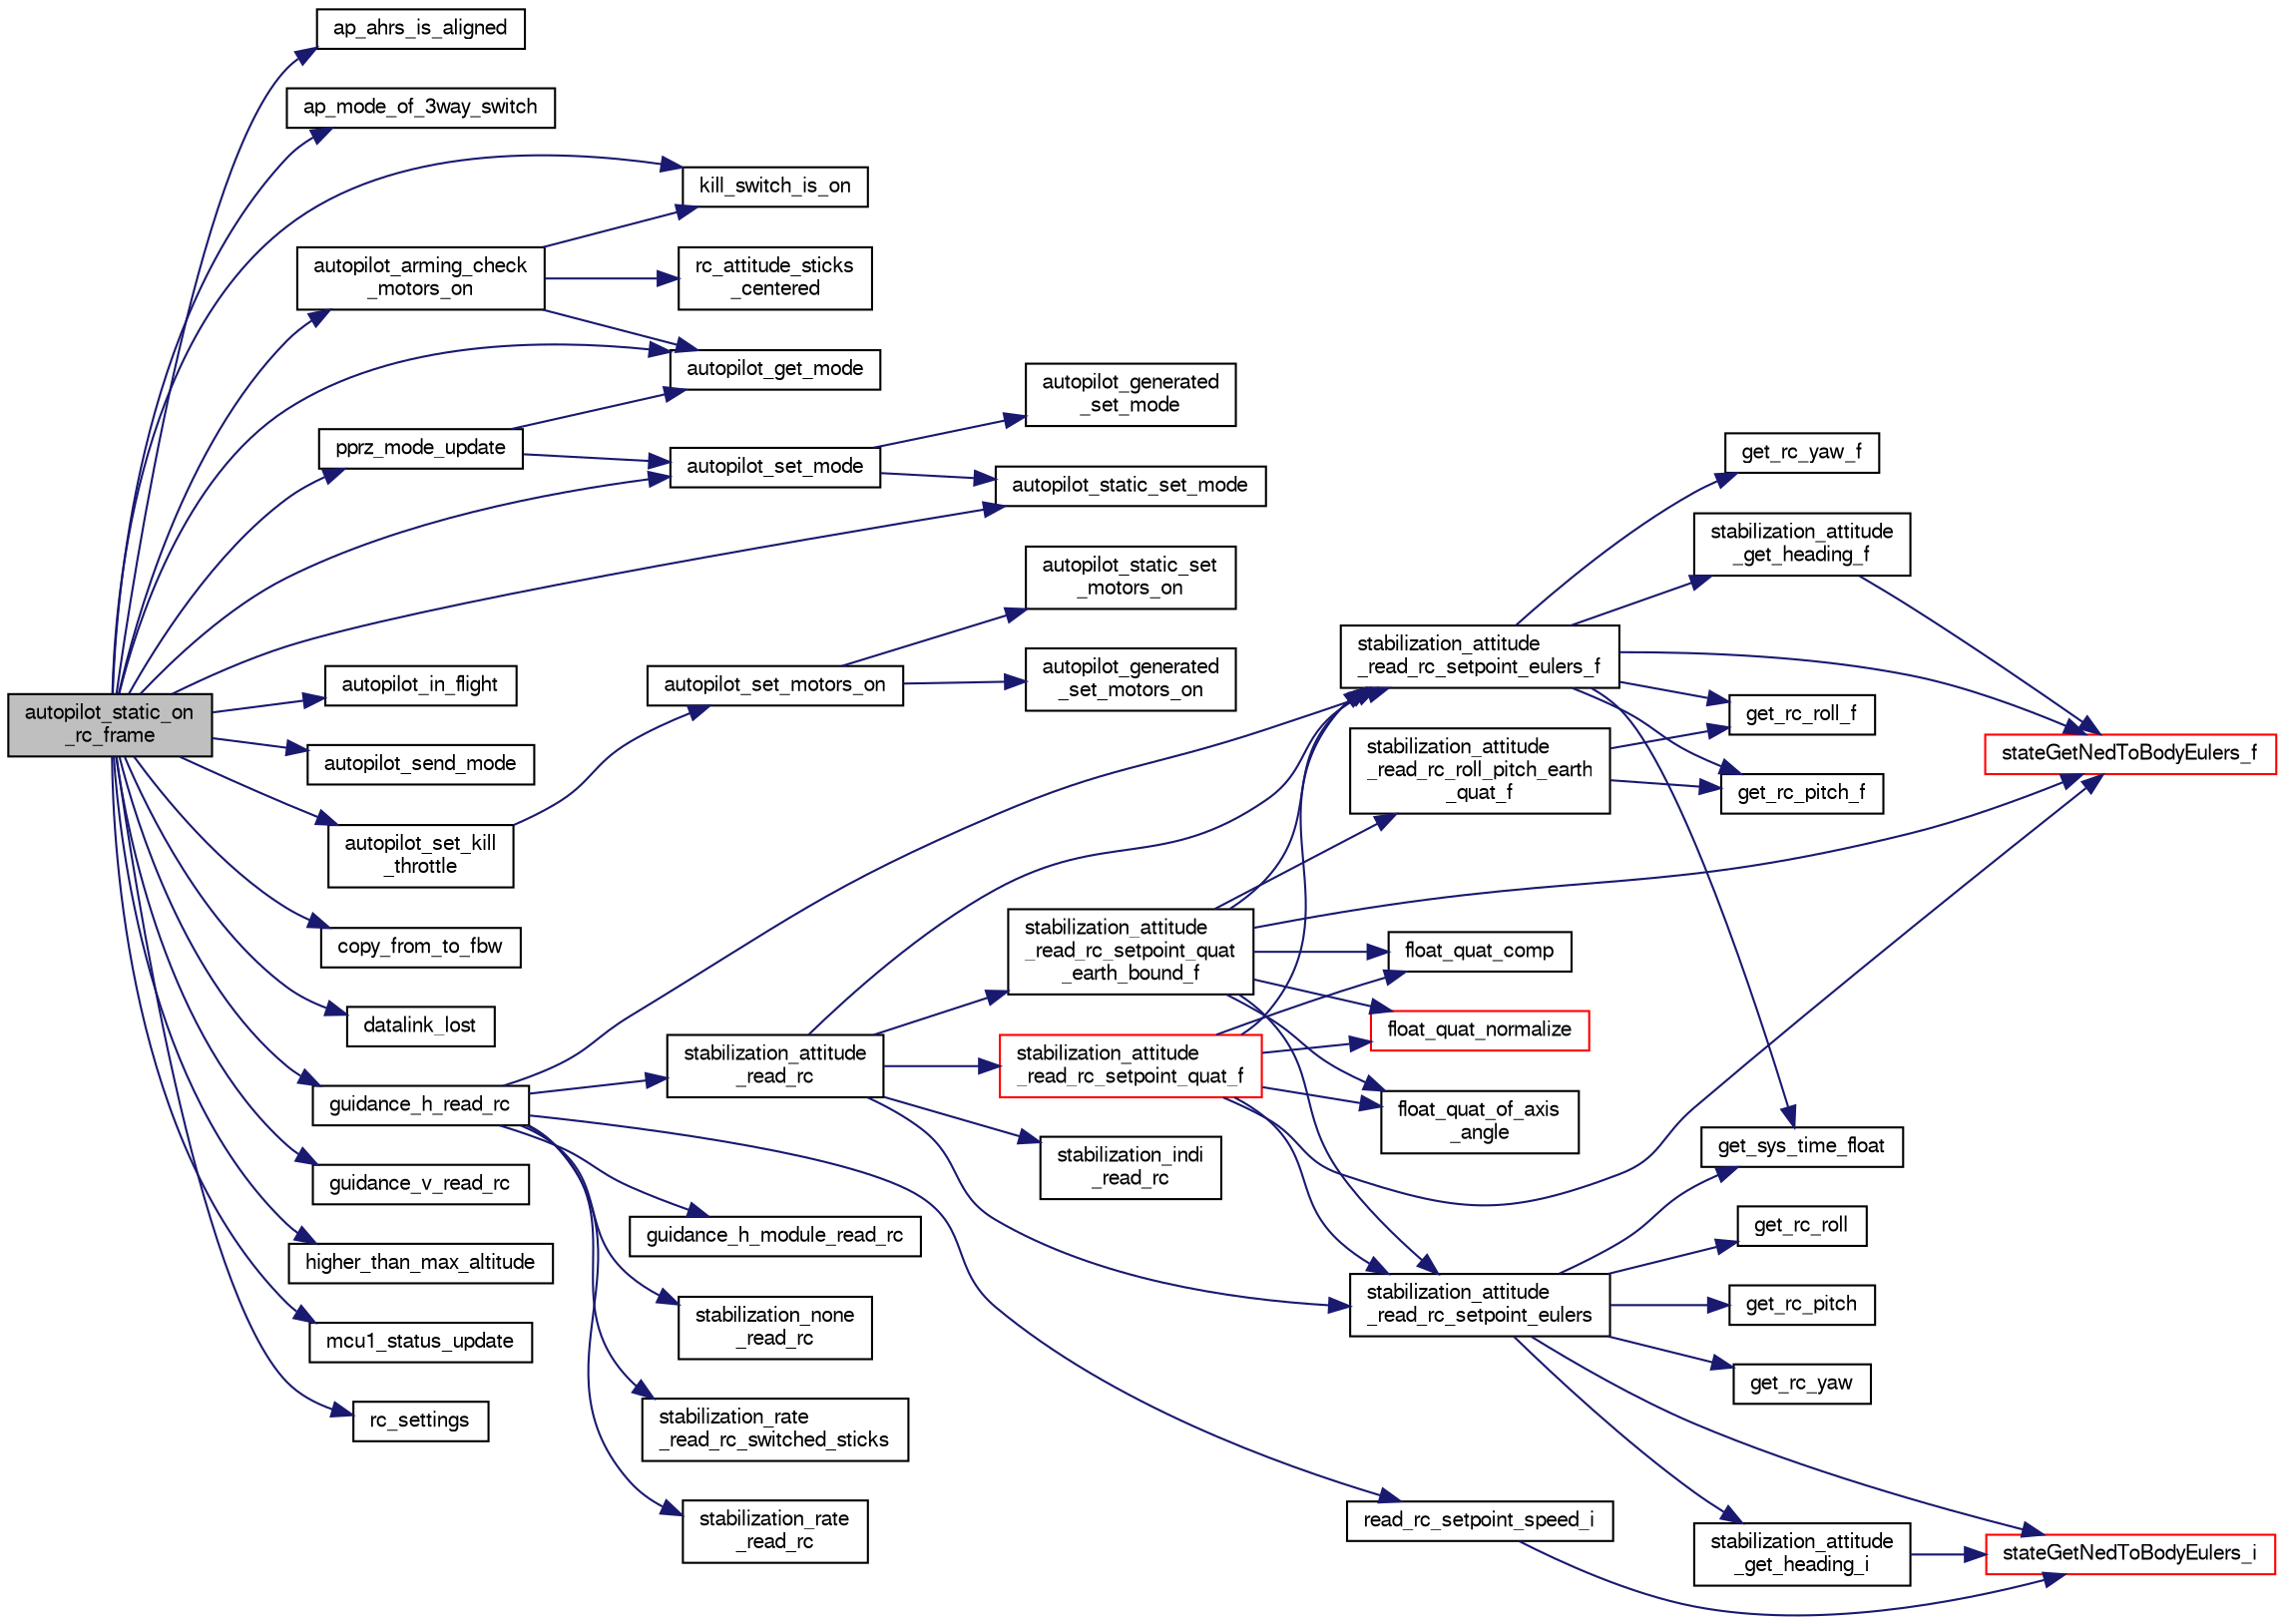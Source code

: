 digraph "autopilot_static_on_rc_frame"
{
  edge [fontname="FreeSans",fontsize="10",labelfontname="FreeSans",labelfontsize="10"];
  node [fontname="FreeSans",fontsize="10",shape=record];
  rankdir="LR";
  Node1 [label="autopilot_static_on\l_rc_frame",height=0.2,width=0.4,color="black", fillcolor="grey75", style="filled", fontcolor="black"];
  Node1 -> Node2 [color="midnightblue",fontsize="10",style="solid",fontname="FreeSans"];
  Node2 [label="ap_ahrs_is_aligned",height=0.2,width=0.4,color="black", fillcolor="white", style="filled",URL="$rotorcraft_2autopilot__utils_8c.html#af72725922c8f82a4bfa00f945376cede",tooltip="Display descent speed in failsafe mode if needed. "];
  Node1 -> Node3 [color="midnightblue",fontsize="10",style="solid",fontname="FreeSans"];
  Node3 [label="ap_mode_of_3way_switch",height=0.2,width=0.4,color="black", fillcolor="white", style="filled",URL="$rotorcraft_2autopilot__utils_8c.html#a9b0eea7b5b6451e8d115975b3391c50f",tooltip="get autopilot mode as set by RADIO_MODE 3-way switch "];
  Node1 -> Node4 [color="midnightblue",fontsize="10",style="solid",fontname="FreeSans"];
  Node4 [label="autopilot_arming_check\l_motors_on",height=0.2,width=0.4,color="black", fillcolor="white", style="filled",URL="$autopilot__arming__switch_8h.html#abbbe9ccad851ff6d7ef88e298059b6ce",tooltip="State machine to check if motors should be turned ON or OFF using the kill switch. "];
  Node4 -> Node5 [color="midnightblue",fontsize="10",style="solid",fontname="FreeSans"];
  Node5 [label="kill_switch_is_on",height=0.2,width=0.4,color="black", fillcolor="white", style="filled",URL="$rotorcraft_2autopilot__rc__helpers_8h.html#ac0cad24ec4c286be4262417eb5823094"];
  Node4 -> Node6 [color="midnightblue",fontsize="10",style="solid",fontname="FreeSans"];
  Node6 [label="autopilot_get_mode",height=0.2,width=0.4,color="black", fillcolor="white", style="filled",URL="$autopilot_8c.html#a23af2ac2d4bcb9b71c869a409de61cc4",tooltip="get autopilot mode "];
  Node4 -> Node7 [color="midnightblue",fontsize="10",style="solid",fontname="FreeSans"];
  Node7 [label="rc_attitude_sticks\l_centered",height=0.2,width=0.4,color="black", fillcolor="white", style="filled",URL="$rotorcraft_2autopilot__rc__helpers_8h.html#ac2cf19a78374dab9e758348111b20c94",tooltip="Convenience macro for 3way switch. "];
  Node1 -> Node6 [color="midnightblue",fontsize="10",style="solid",fontname="FreeSans"];
  Node1 -> Node8 [color="midnightblue",fontsize="10",style="solid",fontname="FreeSans"];
  Node8 [label="autopilot_in_flight",height=0.2,width=0.4,color="black", fillcolor="white", style="filled",URL="$autopilot_8c.html#aa0968d46fbee148348a7e062afac69a6",tooltip="get in_flight flag "];
  Node1 -> Node9 [color="midnightblue",fontsize="10",style="solid",fontname="FreeSans"];
  Node9 [label="autopilot_send_mode",height=0.2,width=0.4,color="black", fillcolor="white", style="filled",URL="$autopilot_8c.html#a1c3d19dfa21f8e97526cb4d4b9ed5897",tooltip="send autopilot mode actual implementation is firmware dependent "];
  Node1 -> Node10 [color="midnightblue",fontsize="10",style="solid",fontname="FreeSans"];
  Node10 [label="autopilot_set_kill\l_throttle",height=0.2,width=0.4,color="black", fillcolor="white", style="filled",URL="$autopilot_8c.html#ab83712cb24bab637f3f254d4a96ada1e",tooltip="set kill throttle "];
  Node10 -> Node11 [color="midnightblue",fontsize="10",style="solid",fontname="FreeSans"];
  Node11 [label="autopilot_set_motors_on",height=0.2,width=0.4,color="black", fillcolor="white", style="filled",URL="$autopilot_8c.html#a984f4d5c6b86649c92c12acff12025f5",tooltip="turn motors on/off, eventually depending of the current mode set kill_throttle accordingly FIXME is i..."];
  Node11 -> Node12 [color="midnightblue",fontsize="10",style="solid",fontname="FreeSans"];
  Node12 [label="autopilot_generated\l_set_motors_on",height=0.2,width=0.4,color="black", fillcolor="white", style="filled",URL="$fixedwing_2autopilot__generated_8c.html#ae22ba131f3568b0ef1e9b5b57bdf74ab"];
  Node11 -> Node13 [color="midnightblue",fontsize="10",style="solid",fontname="FreeSans"];
  Node13 [label="autopilot_static_set\l_motors_on",height=0.2,width=0.4,color="black", fillcolor="white", style="filled",URL="$fixedwing_2autopilot__static_8c.html#abfbb0a41b76eefca4b0df8297b2569c8"];
  Node1 -> Node14 [color="midnightblue",fontsize="10",style="solid",fontname="FreeSans"];
  Node14 [label="autopilot_set_mode",height=0.2,width=0.4,color="black", fillcolor="white", style="filled",URL="$autopilot_8c.html#a1b657630df5b70390e96f4964390210a",tooltip="set autopilot mode "];
  Node14 -> Node15 [color="midnightblue",fontsize="10",style="solid",fontname="FreeSans"];
  Node15 [label="autopilot_generated\l_set_mode",height=0.2,width=0.4,color="black", fillcolor="white", style="filled",URL="$fixedwing_2autopilot__generated_8c.html#a2a352534b34a60927d75719902d2cffc"];
  Node14 -> Node16 [color="midnightblue",fontsize="10",style="solid",fontname="FreeSans"];
  Node16 [label="autopilot_static_set_mode",height=0.2,width=0.4,color="black", fillcolor="white", style="filled",URL="$fixedwing_2autopilot__static_8c.html#af7eb08dcaaeb9f55fe1b77230b0e78c3"];
  Node1 -> Node16 [color="midnightblue",fontsize="10",style="solid",fontname="FreeSans"];
  Node1 -> Node17 [color="midnightblue",fontsize="10",style="solid",fontname="FreeSans"];
  Node17 [label="copy_from_to_fbw",height=0.2,width=0.4,color="black", fillcolor="white", style="filled",URL="$fixedwing_2autopilot__static_8c.html#ab8d2d846e05038e13cfb45b8bb8f0921",tooltip="Send back uncontrolled channels. "];
  Node1 -> Node18 [color="midnightblue",fontsize="10",style="solid",fontname="FreeSans"];
  Node18 [label="datalink_lost",height=0.2,width=0.4,color="black", fillcolor="white", style="filled",URL="$nav__geofence_8h.html#aaaf24479c95e5a458c7612ccc75a2b6b"];
  Node1 -> Node19 [color="midnightblue",fontsize="10",style="solid",fontname="FreeSans"];
  Node19 [label="guidance_h_read_rc",height=0.2,width=0.4,color="black", fillcolor="white", style="filled",URL="$rotorcraft_2guidance_2guidance__h_8c.html#a1ad9b20a107ab0ded48adde7adb6fed0"];
  Node19 -> Node20 [color="midnightblue",fontsize="10",style="solid",fontname="FreeSans"];
  Node20 [label="stabilization_none\l_read_rc",height=0.2,width=0.4,color="black", fillcolor="white", style="filled",URL="$stabilization__none_8c.html#a39657270c342b5a7f44894f10b5ad946"];
  Node19 -> Node21 [color="midnightblue",fontsize="10",style="solid",fontname="FreeSans"];
  Node21 [label="stabilization_rate\l_read_rc_switched_sticks",height=0.2,width=0.4,color="black", fillcolor="white", style="filled",URL="$stabilization__rate_8c.html#aa74f5f2b4c549269f6ca18638acd8c5e"];
  Node19 -> Node22 [color="midnightblue",fontsize="10",style="solid",fontname="FreeSans"];
  Node22 [label="stabilization_rate\l_read_rc",height=0.2,width=0.4,color="black", fillcolor="white", style="filled",URL="$stabilization__rate_8c.html#a007715357d8063fa371fb07433a1e3d7"];
  Node19 -> Node23 [color="midnightblue",fontsize="10",style="solid",fontname="FreeSans"];
  Node23 [label="stabilization_attitude\l_read_rc",height=0.2,width=0.4,color="black", fillcolor="white", style="filled",URL="$rotorcraft_2stabilization_2stabilization__attitude_8h.html#ad17347abf36f7dfc4abb0218f10b5f09"];
  Node23 -> Node24 [color="midnightblue",fontsize="10",style="solid",fontname="FreeSans"];
  Node24 [label="stabilization_attitude\l_read_rc_setpoint_eulers_f",height=0.2,width=0.4,color="black", fillcolor="white", style="filled",URL="$stabilization__attitude__rc__setpoint_8c.html#af0d1b8fcfd61727710cae059e8581fb1"];
  Node24 -> Node25 [color="midnightblue",fontsize="10",style="solid",fontname="FreeSans"];
  Node25 [label="get_rc_roll_f",height=0.2,width=0.4,color="black", fillcolor="white", style="filled",URL="$stabilization__attitude__rc__setpoint_8c.html#a309fd1a55c923cc260a5a5dee9a38dc6"];
  Node24 -> Node26 [color="midnightblue",fontsize="10",style="solid",fontname="FreeSans"];
  Node26 [label="get_rc_pitch_f",height=0.2,width=0.4,color="black", fillcolor="white", style="filled",URL="$stabilization__attitude__rc__setpoint_8c.html#aaf72a0691995f62ee5a168379c0fa91f"];
  Node24 -> Node27 [color="midnightblue",fontsize="10",style="solid",fontname="FreeSans"];
  Node27 [label="get_sys_time_float",height=0.2,width=0.4,color="black", fillcolor="white", style="filled",URL="$sys__time_8h.html#af486c2fb33d8d33645256a9970eb056e",tooltip="Get the time in seconds since startup. "];
  Node24 -> Node28 [color="midnightblue",fontsize="10",style="solid",fontname="FreeSans"];
  Node28 [label="get_rc_yaw_f",height=0.2,width=0.4,color="black", fillcolor="white", style="filled",URL="$stabilization__attitude__rc__setpoint_8c.html#a8c8d5fae7ce7c73035312dddd8f07688"];
  Node24 -> Node29 [color="midnightblue",fontsize="10",style="solid",fontname="FreeSans"];
  Node29 [label="stabilization_attitude\l_get_heading_f",height=0.2,width=0.4,color="black", fillcolor="white", style="filled",URL="$stabilization__attitude__rc__setpoint_8c.html#aef31d05722347c8213ef503f5c6f1113"];
  Node29 -> Node30 [color="midnightblue",fontsize="10",style="solid",fontname="FreeSans"];
  Node30 [label="stateGetNedToBodyEulers_f",height=0.2,width=0.4,color="red", fillcolor="white", style="filled",URL="$group__state__attitude.html#ga9a5e6bac6e7d78e1b33430e73344615b",tooltip="Get vehicle body attitude euler angles (float). "];
  Node24 -> Node30 [color="midnightblue",fontsize="10",style="solid",fontname="FreeSans"];
  Node23 -> Node31 [color="midnightblue",fontsize="10",style="solid",fontname="FreeSans"];
  Node31 [label="stabilization_attitude\l_read_rc_setpoint_eulers",height=0.2,width=0.4,color="black", fillcolor="white", style="filled",URL="$stabilization__attitude__rc__setpoint_8c.html#a03c89c0dcb17fa02d3caabf86acf82bc",tooltip="Read attitude setpoint from RC as euler angles. "];
  Node31 -> Node32 [color="midnightblue",fontsize="10",style="solid",fontname="FreeSans"];
  Node32 [label="get_rc_roll",height=0.2,width=0.4,color="black", fillcolor="white", style="filled",URL="$stabilization__attitude__rc__setpoint_8c.html#aaacaa0bfae27bca514cd0e19cea0e13e"];
  Node31 -> Node33 [color="midnightblue",fontsize="10",style="solid",fontname="FreeSans"];
  Node33 [label="get_rc_pitch",height=0.2,width=0.4,color="black", fillcolor="white", style="filled",URL="$stabilization__attitude__rc__setpoint_8c.html#a9d8973438ae0ad5f463d0e40c7c96c00"];
  Node31 -> Node27 [color="midnightblue",fontsize="10",style="solid",fontname="FreeSans"];
  Node31 -> Node34 [color="midnightblue",fontsize="10",style="solid",fontname="FreeSans"];
  Node34 [label="get_rc_yaw",height=0.2,width=0.4,color="black", fillcolor="white", style="filled",URL="$stabilization__attitude__rc__setpoint_8c.html#ae1bf36a0f51b8303e556d7fa83504dbc"];
  Node31 -> Node35 [color="midnightblue",fontsize="10",style="solid",fontname="FreeSans"];
  Node35 [label="stabilization_attitude\l_get_heading_i",height=0.2,width=0.4,color="black", fillcolor="white", style="filled",URL="$stabilization__attitude__rc__setpoint_8c.html#a1270210b635f040b5bdd7d974f29c71f"];
  Node35 -> Node36 [color="midnightblue",fontsize="10",style="solid",fontname="FreeSans"];
  Node36 [label="stateGetNedToBodyEulers_i",height=0.2,width=0.4,color="red", fillcolor="white", style="filled",URL="$group__state__attitude.html#ga5ae8778366c1fad669189cb2def40792",tooltip="Get vehicle body attitude euler angles (int). "];
  Node31 -> Node36 [color="midnightblue",fontsize="10",style="solid",fontname="FreeSans"];
  Node23 -> Node37 [color="midnightblue",fontsize="10",style="solid",fontname="FreeSans"];
  Node37 [label="stabilization_attitude\l_read_rc_setpoint_quat\l_earth_bound_f",height=0.2,width=0.4,color="black", fillcolor="white", style="filled",URL="$stabilization__attitude__rc__setpoint_8c.html#a67c7c9ce5526222ceb3f422269fc8f47"];
  Node37 -> Node31 [color="midnightblue",fontsize="10",style="solid",fontname="FreeSans"];
  Node37 -> Node24 [color="midnightblue",fontsize="10",style="solid",fontname="FreeSans"];
  Node37 -> Node38 [color="midnightblue",fontsize="10",style="solid",fontname="FreeSans"];
  Node38 [label="stabilization_attitude\l_read_rc_roll_pitch_earth\l_quat_f",height=0.2,width=0.4,color="black", fillcolor="white", style="filled",URL="$stabilization__attitude__rc__setpoint_8c.html#a03c4937f25fa5795496024b6ed8eeae7",tooltip="Read roll/pitch command from RC as quaternion. "];
  Node38 -> Node25 [color="midnightblue",fontsize="10",style="solid",fontname="FreeSans"];
  Node38 -> Node26 [color="midnightblue",fontsize="10",style="solid",fontname="FreeSans"];
  Node37 -> Node39 [color="midnightblue",fontsize="10",style="solid",fontname="FreeSans"];
  Node39 [label="float_quat_of_axis\l_angle",height=0.2,width=0.4,color="black", fillcolor="white", style="filled",URL="$group__math__algebra__float.html#ga0ad75a3c32ba844b0aae704455dc2257",tooltip="Quaternion from unit vector and angle. "];
  Node37 -> Node40 [color="midnightblue",fontsize="10",style="solid",fontname="FreeSans"];
  Node40 [label="float_quat_comp",height=0.2,width=0.4,color="black", fillcolor="white", style="filled",URL="$group__math__algebra__float.html#gaf182e4cea0a80278a3b2856331095ff6",tooltip="Composition (multiplication) of two quaternions. "];
  Node37 -> Node30 [color="midnightblue",fontsize="10",style="solid",fontname="FreeSans"];
  Node37 -> Node41 [color="midnightblue",fontsize="10",style="solid",fontname="FreeSans"];
  Node41 [label="float_quat_normalize",height=0.2,width=0.4,color="red", fillcolor="white", style="filled",URL="$group__math__algebra__float.html#ga010393da7c94f197d0161a0071862041"];
  Node23 -> Node42 [color="midnightblue",fontsize="10",style="solid",fontname="FreeSans"];
  Node42 [label="stabilization_attitude\l_read_rc_setpoint_quat_f",height=0.2,width=0.4,color="red", fillcolor="white", style="filled",URL="$stabilization__attitude__rc__setpoint_8c.html#a7e0d148d1e5210bb1b299163d77daa4a",tooltip="Read attitude setpoint from RC as quaternion Interprets the stick positions as axes. "];
  Node42 -> Node31 [color="midnightblue",fontsize="10",style="solid",fontname="FreeSans"];
  Node42 -> Node24 [color="midnightblue",fontsize="10",style="solid",fontname="FreeSans"];
  Node42 -> Node39 [color="midnightblue",fontsize="10",style="solid",fontname="FreeSans"];
  Node42 -> Node30 [color="midnightblue",fontsize="10",style="solid",fontname="FreeSans"];
  Node42 -> Node40 [color="midnightblue",fontsize="10",style="solid",fontname="FreeSans"];
  Node42 -> Node41 [color="midnightblue",fontsize="10",style="solid",fontname="FreeSans"];
  Node23 -> Node43 [color="midnightblue",fontsize="10",style="solid",fontname="FreeSans"];
  Node43 [label="stabilization_indi\l_read_rc",height=0.2,width=0.4,color="black", fillcolor="white", style="filled",URL="$stabilization__indi_8c.html#a12143cafcad8c2db6f07b2cc072851d5"];
  Node19 -> Node24 [color="midnightblue",fontsize="10",style="solid",fontname="FreeSans"];
  Node19 -> Node44 [color="midnightblue",fontsize="10",style="solid",fontname="FreeSans"];
  Node44 [label="read_rc_setpoint_speed_i",height=0.2,width=0.4,color="black", fillcolor="white", style="filled",URL="$rotorcraft_2guidance_2guidance__h_8c.html#a964e1aa38b15b12daa52eb67aa1e9648",tooltip="read speed setpoint from RC "];
  Node44 -> Node36 [color="midnightblue",fontsize="10",style="solid",fontname="FreeSans"];
  Node19 -> Node45 [color="midnightblue",fontsize="10",style="solid",fontname="FreeSans"];
  Node45 [label="guidance_h_module_read_rc",height=0.2,width=0.4,color="black", fillcolor="white", style="filled",URL="$ctrl__module__innerloop__demo_8c.html#a4c33bfc7d07ffb6d33a1af63799da082"];
  Node1 -> Node46 [color="midnightblue",fontsize="10",style="solid",fontname="FreeSans"];
  Node46 [label="guidance_v_read_rc",height=0.2,width=0.4,color="black", fillcolor="white", style="filled",URL="$rotorcraft_2guidance_2guidance__v_8c.html#a067f5a51ae66cddf397b8b312ae4c383"];
  Node1 -> Node47 [color="midnightblue",fontsize="10",style="solid",fontname="FreeSans"];
  Node47 [label="higher_than_max_altitude",height=0.2,width=0.4,color="black", fillcolor="white", style="filled",URL="$nav__geofence_8h.html#a57c518618655d66ccd5f0dbbca309921"];
  Node1 -> Node5 [color="midnightblue",fontsize="10",style="solid",fontname="FreeSans"];
  Node1 -> Node48 [color="midnightblue",fontsize="10",style="solid",fontname="FreeSans"];
  Node48 [label="mcu1_status_update",height=0.2,width=0.4,color="black", fillcolor="white", style="filled",URL="$fixedwing_2autopilot__static_8c.html#a32617d43a5d19758585b961a4ac30b61"];
  Node1 -> Node49 [color="midnightblue",fontsize="10",style="solid",fontname="FreeSans"];
  Node49 [label="pprz_mode_update",height=0.2,width=0.4,color="black", fillcolor="white", style="filled",URL="$fixedwing_2autopilot__static_8c.html#a83e52893d778a46aeda1b3c09ffd0656",tooltip="Update paparazzi mode. "];
  Node49 -> Node6 [color="midnightblue",fontsize="10",style="solid",fontname="FreeSans"];
  Node49 -> Node14 [color="midnightblue",fontsize="10",style="solid",fontname="FreeSans"];
  Node1 -> Node50 [color="midnightblue",fontsize="10",style="solid",fontname="FreeSans"];
  Node50 [label="rc_settings",height=0.2,width=0.4,color="black", fillcolor="white", style="filled",URL="$rc__settings_8c.html#a70dfba35cc80c7b5f4da8c2f4aa18181",tooltip="Includes generated code from tuning_rc.xml. "];
}

